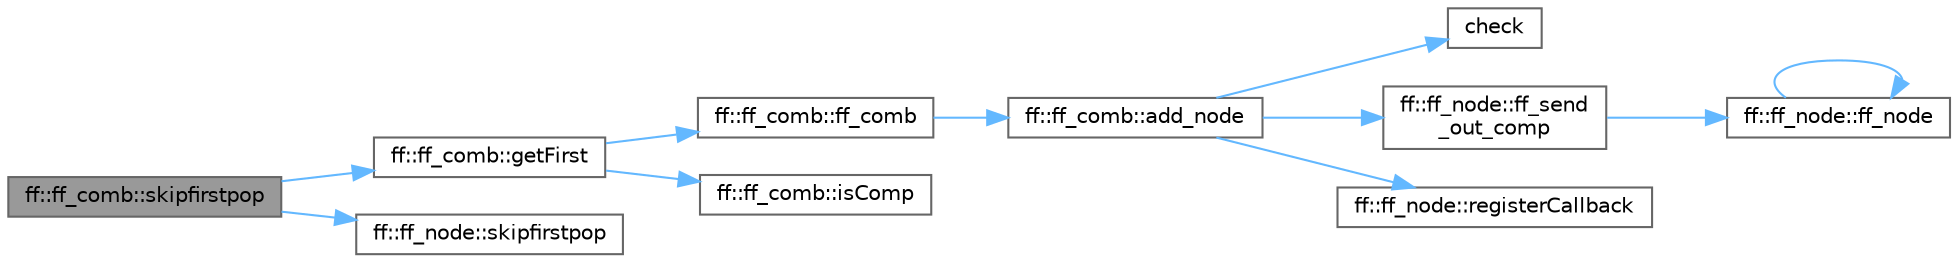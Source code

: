 digraph "ff::ff_comb::skipfirstpop"
{
 // LATEX_PDF_SIZE
  bgcolor="transparent";
  edge [fontname=Helvetica,fontsize=10,labelfontname=Helvetica,labelfontsize=10];
  node [fontname=Helvetica,fontsize=10,shape=box,height=0.2,width=0.4];
  rankdir="LR";
  Node1 [id="Node000001",label="ff::ff_comb::skipfirstpop",height=0.2,width=0.4,color="gray40", fillcolor="grey60", style="filled", fontcolor="black",tooltip="Set the ff_node to start with no input task"];
  Node1 -> Node2 [id="edge1_Node000001_Node000002",color="steelblue1",style="solid",tooltip=" "];
  Node2 [id="Node000002",label="ff::ff_comb::getFirst",height=0.2,width=0.4,color="grey40", fillcolor="white", style="filled",URL="$classff_1_1ff__comb.html#a04666b053cf96144dfc3f46f5cbd2185",tooltip=" "];
  Node2 -> Node3 [id="edge2_Node000002_Node000003",color="steelblue1",style="solid",tooltip=" "];
  Node3 [id="Node000003",label="ff::ff_comb::ff_comb",height=0.2,width=0.4,color="grey40", fillcolor="white", style="filled",URL="$classff_1_1ff__comb.html#a8618096f39cad089afd9e01a604a4c8c",tooltip=" "];
  Node3 -> Node4 [id="edge3_Node000003_Node000004",color="steelblue1",style="solid",tooltip=" "];
  Node4 [id="Node000004",label="ff::ff_comb::add_node",height=0.2,width=0.4,color="grey40", fillcolor="white", style="filled",URL="$classff_1_1ff__comb.html#a6b6e4b87897feda330028f7ec780bb65",tooltip=" "];
  Node4 -> Node5 [id="edge4_Node000004_Node000005",color="steelblue1",style="solid",tooltip=" "];
  Node5 [id="Node000005",label="check",height=0.2,width=0.4,color="grey40", fillcolor="white", style="filled",URL="$fastmath_8cpp.html#a1a1a6699085ce0fcd8a4602ac7404e72",tooltip=" "];
  Node4 -> Node6 [id="edge5_Node000004_Node000006",color="steelblue1",style="solid",tooltip=" "];
  Node6 [id="Node000006",label="ff::ff_node::ff_send\l_out_comp",height=0.2,width=0.4,color="grey40", fillcolor="white", style="filled",URL="$classff_1_1ff__node.html#afe5d23d824721119f1cfd766a1da53ed",tooltip=" "];
  Node6 -> Node7 [id="edge6_Node000006_Node000007",color="steelblue1",style="solid",tooltip=" "];
  Node7 [id="Node000007",label="ff::ff_node::ff_node",height=0.2,width=0.4,color="grey40", fillcolor="white", style="filled",URL="$classff_1_1ff__node.html#a53ab8b2244539766bdea3eb65cb04f9b",tooltip=" "];
  Node7 -> Node7 [id="edge7_Node000007_Node000007",color="steelblue1",style="solid",tooltip=" "];
  Node4 -> Node8 [id="edge8_Node000004_Node000008",color="steelblue1",style="solid",tooltip=" "];
  Node8 [id="Node000008",label="ff::ff_node::registerCallback",height=0.2,width=0.4,color="grey40", fillcolor="white", style="filled",URL="$classff_1_1ff__node.html#ad8c6802b7a49124aaab14b4d95ef06f0",tooltip=" "];
  Node2 -> Node9 [id="edge9_Node000002_Node000009",color="steelblue1",style="solid",tooltip=" "];
  Node9 [id="Node000009",label="ff::ff_comb::isComp",height=0.2,width=0.4,color="grey40", fillcolor="white", style="filled",URL="$classff_1_1ff__comb.html#a037c6481498f6a59e6d4d710cb8ed7a0",tooltip=" "];
  Node1 -> Node10 [id="edge10_Node000001_Node000010",color="steelblue1",style="solid",tooltip=" "];
  Node10 [id="Node000010",label="ff::ff_node::skipfirstpop",height=0.2,width=0.4,color="grey40", fillcolor="white", style="filled",URL="$classff_1_1ff__node.html#a71789627f48cb9f466c50601a881c7bc",tooltip="Gets the status of spontaneous start"];
}
